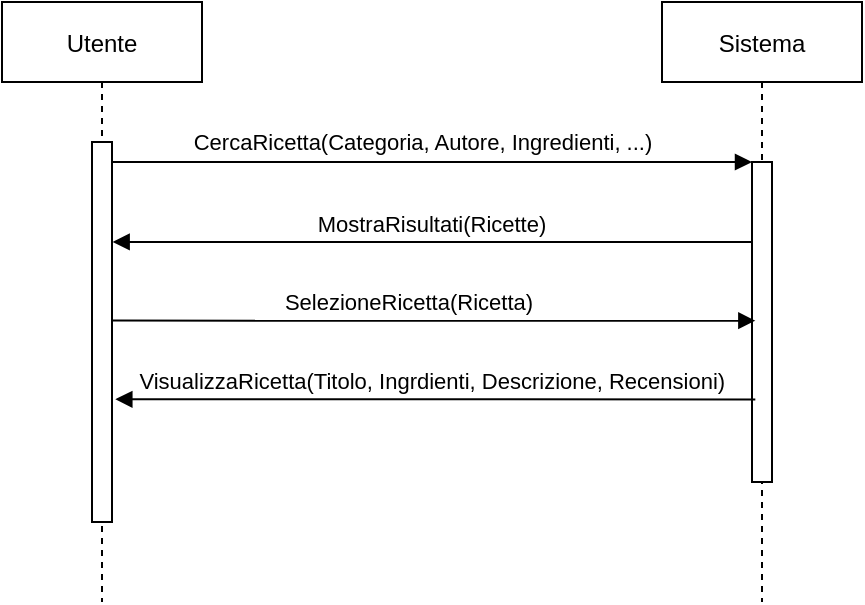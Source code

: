 <mxfile version="14.6.13" type="device"><diagram id="kgpKYQtTHZ0yAKxKKP6v" name="Page-1"><mxGraphModel dx="782" dy="497" grid="1" gridSize="10" guides="1" tooltips="1" connect="1" arrows="1" fold="1" page="1" pageScale="1" pageWidth="850" pageHeight="1100" math="0" shadow="0"><root><mxCell id="0"/><mxCell id="1" parent="0"/><mxCell id="3nuBFxr9cyL0pnOWT2aG-1" value="Utente" style="shape=umlLifeline;perimeter=lifelinePerimeter;container=1;collapsible=0;recursiveResize=0;rounded=0;shadow=0;strokeWidth=1;" parent="1" vertex="1"><mxGeometry x="120" y="80" width="100" height="300" as="geometry"/></mxCell><mxCell id="3nuBFxr9cyL0pnOWT2aG-2" value="" style="points=[];perimeter=orthogonalPerimeter;rounded=0;shadow=0;strokeWidth=1;" parent="3nuBFxr9cyL0pnOWT2aG-1" vertex="1"><mxGeometry x="45" y="70" width="10" height="190" as="geometry"/></mxCell><mxCell id="3nuBFxr9cyL0pnOWT2aG-5" value="Sistema" style="shape=umlLifeline;perimeter=lifelinePerimeter;container=1;collapsible=0;recursiveResize=0;rounded=0;shadow=0;strokeWidth=1;" parent="1" vertex="1"><mxGeometry x="450" y="80" width="100" height="300" as="geometry"/></mxCell><mxCell id="3nuBFxr9cyL0pnOWT2aG-6" value="" style="points=[];perimeter=orthogonalPerimeter;rounded=0;shadow=0;strokeWidth=1;" parent="3nuBFxr9cyL0pnOWT2aG-5" vertex="1"><mxGeometry x="45" y="80" width="10" height="160" as="geometry"/></mxCell><mxCell id="3nuBFxr9cyL0pnOWT2aG-8" value="" style="verticalAlign=bottom;endArrow=block;entryX=0;entryY=0;shadow=0;strokeWidth=1;" parent="1" source="3nuBFxr9cyL0pnOWT2aG-2" target="3nuBFxr9cyL0pnOWT2aG-6" edge="1"><mxGeometry relative="1" as="geometry"><mxPoint x="275" y="160" as="sourcePoint"/></mxGeometry></mxCell><mxCell id="6_zUOQKi2xal_ewSSAQu-1" value="CercaRicetta(Categoria, Autore, Ingredienti, ...)" style="edgeLabel;html=1;align=center;verticalAlign=middle;resizable=0;points=[];" vertex="1" connectable="0" parent="3nuBFxr9cyL0pnOWT2aG-8"><mxGeometry x="-0.121" y="5" relative="1" as="geometry"><mxPoint x="14" y="-5" as="offset"/></mxGeometry></mxCell><mxCell id="3nuBFxr9cyL0pnOWT2aG-9" value="MostraRisultati(Ricette)" style="verticalAlign=bottom;endArrow=block;entryX=1.033;entryY=0.263;shadow=0;strokeWidth=1;entryDx=0;entryDy=0;entryPerimeter=0;" parent="1" source="3nuBFxr9cyL0pnOWT2aG-6" target="3nuBFxr9cyL0pnOWT2aG-2" edge="1"><mxGeometry relative="1" as="geometry"><mxPoint x="240" y="200" as="sourcePoint"/><mxPoint x="180" y="200" as="targetPoint"/></mxGeometry></mxCell><mxCell id="6_zUOQKi2xal_ewSSAQu-2" value="" style="verticalAlign=bottom;endArrow=block;shadow=0;strokeWidth=1;entryX=0.167;entryY=0.496;entryDx=0;entryDy=0;entryPerimeter=0;exitX=1.033;exitY=0.47;exitDx=0;exitDy=0;exitPerimeter=0;" edge="1" parent="1" source="3nuBFxr9cyL0pnOWT2aG-2" target="3nuBFxr9cyL0pnOWT2aG-6"><mxGeometry relative="1" as="geometry"><mxPoint x="180" y="239" as="sourcePoint"/><mxPoint x="500" y="240" as="targetPoint"/></mxGeometry></mxCell><mxCell id="6_zUOQKi2xal_ewSSAQu-3" value="SelezioneRicetta(Ricetta)" style="edgeLabel;html=1;align=center;verticalAlign=middle;resizable=0;points=[];" vertex="1" connectable="0" parent="6_zUOQKi2xal_ewSSAQu-2"><mxGeometry x="-0.121" y="5" relative="1" as="geometry"><mxPoint x="6" y="-5" as="offset"/></mxGeometry></mxCell><mxCell id="6_zUOQKi2xal_ewSSAQu-5" value="VisualizzaRicetta(Titolo, Ingrdienti, Descrizione, Recensioni) " style="verticalAlign=bottom;endArrow=block;shadow=0;strokeWidth=1;exitX=0.167;exitY=0.742;exitDx=0;exitDy=0;exitPerimeter=0;entryX=1.167;entryY=0.677;entryDx=0;entryDy=0;entryPerimeter=0;" edge="1" parent="1" source="3nuBFxr9cyL0pnOWT2aG-6" target="3nuBFxr9cyL0pnOWT2aG-2"><mxGeometry relative="1" as="geometry"><mxPoint x="489.67" y="280" as="sourcePoint"/><mxPoint x="180" y="280" as="targetPoint"/></mxGeometry></mxCell></root></mxGraphModel></diagram></mxfile>